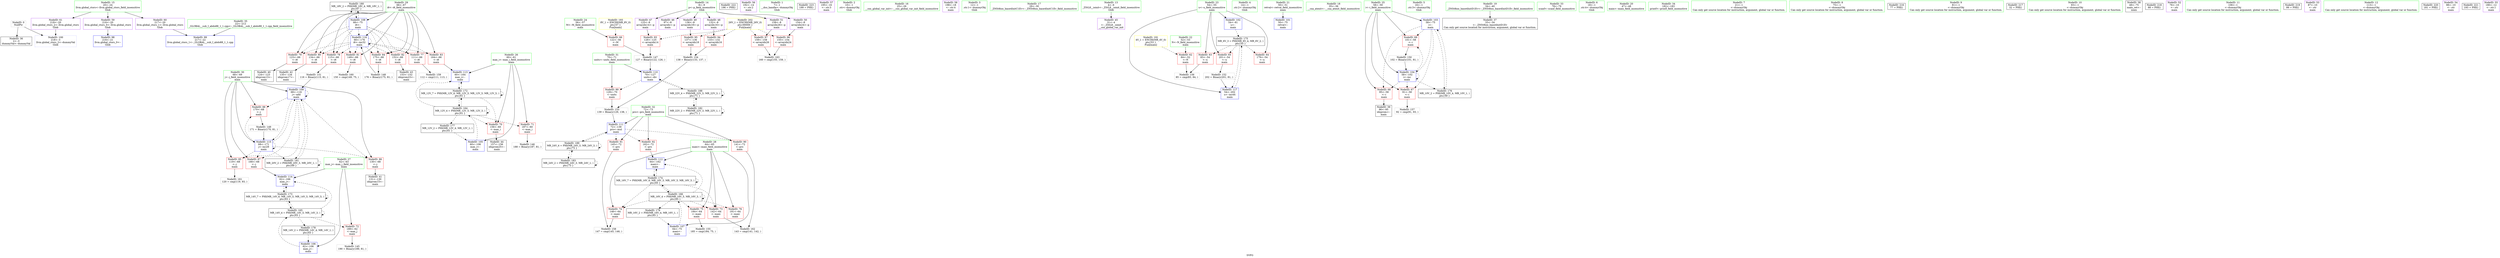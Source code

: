 digraph "SVFG" {
	label="SVFG";

	Node0x5605f76f0360 [shape=record,color=grey,label="{NodeID: 0\nNullPtr}"];
	Node0x5605f76f0360 -> Node0x5605f770b660[style=solid];
	Node0x5605f76f0360 -> Node0x5605f770c3c0[style=solid];
	Node0x5605f771ea90 [shape=record,color=black,label="{NodeID: 180\nMR_18V_2 = PHI(MR_18V_4, MR_18V_1, )\npts\{67 \}\n}"];
	Node0x5605f771ea90 -> Node0x5605f770ca70[style=dashed];
	Node0x5605f770c0f0 [shape=record,color=red,label="{NodeID: 97\n159\<--158\n\<--arrayidx26\nmain\n}"];
	Node0x5605f770c0f0 -> Node0x5605f7714940[style=solid];
	Node0x5605f76f1110 [shape=record,color=green,label="{NodeID: 14\n8\<--9\np\<--p_field_insensitive\nGlob }"];
	Node0x5605f76f1110 -> Node0x5605f770be80[style=solid];
	Node0x5605f76f1110 -> Node0x5605f770bf50[style=solid];
	Node0x5605f76f1110 -> Node0x5605f770d040[style=solid];
	Node0x5605f76f1110 -> Node0x5605f770d110[style=solid];
	Node0x5605f76f1110 -> Node0x5605f770d1e0[style=solid];
	Node0x5605f76f1110 -> Node0x5605f770d2b0[style=solid];
	Node0x5605f770cce0 [shape=record,color=blue,label="{NodeID: 111\n72\<--139\npro\<--mul\nmain\n}"];
	Node0x5605f770cce0 -> Node0x5605f770f2f0[style=dashed];
	Node0x5605f770cce0 -> Node0x5605f770f3c0[style=dashed];
	Node0x5605f770cce0 -> Node0x5605f770f490[style=dashed];
	Node0x5605f770cce0 -> Node0x5605f7721790[style=dashed];
	Node0x5605f770afe0 [shape=record,color=green,label="{NodeID: 28\n64\<--65\nmaxi\<--maxi_field_insensitive\nmain\n}"];
	Node0x5605f770afe0 -> Node0x5605f770e520[style=solid];
	Node0x5605f770afe0 -> Node0x5605f770e5f0[style=solid];
	Node0x5605f770afe0 -> Node0x5605f770e6c0[style=solid];
	Node0x5605f770afe0 -> Node0x5605f770e790[style=solid];
	Node0x5605f770afe0 -> Node0x5605f770c9a0[style=solid];
	Node0x5605f770afe0 -> Node0x5605f770cdb0[style=solid];
	Node0x5605f770bb40 [shape=record,color=black,label="{NodeID: 42\n135\<--134\nidxprom17\<--\nmain\n}"];
	Node0x5605f772f880 [shape=record,color=black,label="{NodeID: 222\n196 = PHI()\n}"];
	Node0x5605f770d6c0 [shape=record,color=purple,label="{NodeID: 56\n192\<--14\n\<--.str.2\nmain\n}"];
	Node0x5605f7713a40 [shape=record,color=grey,label="{NodeID: 153\n139 = Binary(129, 138, )\n}"];
	Node0x5605f7713a40 -> Node0x5605f770cce0[style=solid];
	Node0x5605f770e2b0 [shape=record,color=red,label="{NodeID: 70\n156\<--60\n\<--max_i\nmain\n}"];
	Node0x5605f770e2b0 -> Node0x5605f770bce0[style=solid];
	Node0x5605f770ee10 [shape=record,color=red,label="{NodeID: 84\n175\<--66\n\<--i6\nmain\n}"];
	Node0x5605f770ee10 -> Node0x5605f77132c0[style=solid];
	Node0x5605f76f0ab0 [shape=record,color=green,label="{NodeID: 1\n7\<--1\n__dso_handle\<--dummyObj\nGlob }"];
	Node0x5605f771ef90 [shape=record,color=black,label="{NodeID: 181\nMR_20V_2 = PHI(MR_20V_3, MR_20V_1, )\npts\{69 \}\n}"];
	Node0x5605f771ef90 -> Node0x5605f770cb40[style=dashed];
	Node0x5605f771ef90 -> Node0x5605f771ef90[style=dashed];
	Node0x5605f770c1c0 [shape=record,color=blue,label="{NodeID: 98\n216\<--21\nllvm.global_ctors_0\<--\nGlob }"];
	Node0x5605f76f11e0 [shape=record,color=green,label="{NodeID: 15\n20\<--24\nllvm.global_ctors\<--llvm.global_ctors_field_insensitive\nGlob }"];
	Node0x5605f76f11e0 -> Node0x5605f770d930[style=solid];
	Node0x5605f76f11e0 -> Node0x5605f770da30[style=solid];
	Node0x5605f76f11e0 -> Node0x5605f770db30[style=solid];
	Node0x5605f770cdb0 [shape=record,color=blue,label="{NodeID: 112\n64\<--162\nmaxi\<--\nmain\n}"];
	Node0x5605f770cdb0 -> Node0x5605f771cc90[style=dashed];
	Node0x5605f770b0b0 [shape=record,color=green,label="{NodeID: 29\n66\<--67\ni6\<--i6_field_insensitive\nmain\n}"];
	Node0x5605f770b0b0 -> Node0x5605f770e860[style=solid];
	Node0x5605f770b0b0 -> Node0x5605f770e930[style=solid];
	Node0x5605f770b0b0 -> Node0x5605f770ea00[style=solid];
	Node0x5605f770b0b0 -> Node0x5605f770ead0[style=solid];
	Node0x5605f770b0b0 -> Node0x5605f770eba0[style=solid];
	Node0x5605f770b0b0 -> Node0x5605f770ec70[style=solid];
	Node0x5605f770b0b0 -> Node0x5605f770ed40[style=solid];
	Node0x5605f770b0b0 -> Node0x5605f770ee10[style=solid];
	Node0x5605f770b0b0 -> Node0x5605f770ca70[style=solid];
	Node0x5605f770b0b0 -> Node0x5605f77118c0[style=solid];
	Node0x5605f770bc10 [shape=record,color=black,label="{NodeID: 43\n153\<--152\nidxprom23\<--\nmain\n}"];
	Node0x5605f772f980 [shape=record,color=black,label="{NodeID: 223\n199 = PHI()\n}"];
	Node0x5605f770d790 [shape=record,color=purple,label="{NodeID: 57\n195\<--16\n\<--.str.3\nmain\n}"];
	Node0x5605f7713bc0 [shape=record,color=grey,label="{NodeID: 154\n138 = Binary(133, 137, )\n}"];
	Node0x5605f7713bc0 -> Node0x5605f7713a40[style=solid];
	Node0x5605f770e380 [shape=record,color=red,label="{NodeID: 71\n187\<--60\n\<--max_i\nmain\n}"];
	Node0x5605f770e380 -> Node0x5605f7712fc0[style=solid];
	Node0x5605f770eee0 [shape=record,color=red,label="{NodeID: 85\n119\<--68\n\<--j\nmain\n}"];
	Node0x5605f770eee0 -> Node0x5605f7714640[style=solid];
	Node0x5605f76f06c0 [shape=record,color=green,label="{NodeID: 2\n10\<--1\n.str\<--dummyObj\nGlob }"];
	Node0x5605f771f490 [shape=record,color=black,label="{NodeID: 182\nMR_22V_2 = PHI(MR_22V_3, MR_22V_1, )\npts\{71 \}\n}"];
	Node0x5605f771f490 -> Node0x5605f771f490[style=dashed];
	Node0x5605f771f490 -> Node0x5605f7721290[style=dashed];
	Node0x5605f770c2c0 [shape=record,color=blue,label="{NodeID: 99\n217\<--22\nllvm.global_ctors_1\<--_GLOBAL__sub_I_abdo88_1_1.cpp\nGlob }"];
	Node0x5605f76f12b0 [shape=record,color=green,label="{NodeID: 16\n25\<--26\n__cxx_global_var_init\<--__cxx_global_var_init_field_insensitive\n}"];
	Node0x5605f770ce80 [shape=record,color=blue,label="{NodeID: 113\n60\<--164\nmax_i\<--\nmain\n}"];
	Node0x5605f770ce80 -> Node0x5605f771c290[style=dashed];
	Node0x5605f770b180 [shape=record,color=green,label="{NodeID: 30\n68\<--69\nj\<--j_field_insensitive\nmain\n}"];
	Node0x5605f770b180 -> Node0x5605f770eee0[style=solid];
	Node0x5605f770b180 -> Node0x5605f770efb0[style=solid];
	Node0x5605f770b180 -> Node0x5605f770f080[style=solid];
	Node0x5605f770b180 -> Node0x5605f770f150[style=solid];
	Node0x5605f770b180 -> Node0x5605f770cb40[style=solid];
	Node0x5605f770b180 -> Node0x5605f77117f0[style=solid];
	Node0x5605f770bce0 [shape=record,color=black,label="{NodeID: 44\n157\<--156\nidxprom25\<--\nmain\n}"];
	Node0x5605f770d860 [shape=record,color=purple,label="{NodeID: 58\n198\<--18\n\<--.str.4\nmain\n}"];
	Node0x5605f7713d40 [shape=record,color=grey,label="{NodeID: 155\n185 = cmp(184, 75, )\n}"];
	Node0x5605f770e450 [shape=record,color=red,label="{NodeID: 72\n189\<--62\n\<--max_j\nmain\n}"];
	Node0x5605f770e450 -> Node0x5605f7712e40[style=solid];
	Node0x5605f770efb0 [shape=record,color=red,label="{NodeID: 86\n130\<--68\n\<--j\nmain\n}"];
	Node0x5605f770efb0 -> Node0x5605f770ba70[style=solid];
	Node0x5605f76ef470 [shape=record,color=green,label="{NodeID: 3\n12\<--1\n.str.1\<--dummyObj\nGlob }"];
	Node0x5605f771f990 [shape=record,color=black,label="{NodeID: 183\nMR_24V_2 = PHI(MR_24V_3, MR_24V_1, )\npts\{73 \}\n}"];
	Node0x5605f771f990 -> Node0x5605f771f990[style=dashed];
	Node0x5605f771f990 -> Node0x5605f7721790[style=dashed];
	Node0x5605f770c3c0 [shape=record,color=blue, style = dotted,label="{NodeID: 100\n218\<--3\nllvm.global_ctors_2\<--dummyVal\nGlob }"];
	Node0x5605f76f1380 [shape=record,color=green,label="{NodeID: 17\n29\<--30\n_ZNSt8ios_base4InitC1Ev\<--_ZNSt8ios_base4InitC1Ev_field_insensitive\n}"];
	Node0x5605f770cf50 [shape=record,color=blue,label="{NodeID: 114\n62\<--166\nmax_j\<--\nmain\n}"];
	Node0x5605f770cf50 -> Node0x5605f771c790[style=dashed];
	Node0x5605f770b250 [shape=record,color=green,label="{NodeID: 31\n70\<--71\nunits\<--units_field_insensitive\nmain\n}"];
	Node0x5605f770b250 -> Node0x5605f770f220[style=solid];
	Node0x5605f770b250 -> Node0x5605f770cc10[style=solid];
	Node0x5605f770bdb0 [shape=record,color=purple,label="{NodeID: 45\n31\<--4\n\<--_ZStL8__ioinit\n__cxx_global_var_init\n}"];
	Node0x5605f770d930 [shape=record,color=purple,label="{NodeID: 59\n216\<--20\nllvm.global_ctors_0\<--llvm.global_ctors\nGlob }"];
	Node0x5605f770d930 -> Node0x5605f770c1c0[style=solid];
	Node0x5605f7713ec0 [shape=record,color=grey,label="{NodeID: 156\n85 = cmp(83, 84, )\n}"];
	Node0x5605f770e520 [shape=record,color=red,label="{NodeID: 73\n142\<--64\n\<--maxi\nmain\n}"];
	Node0x5605f770e520 -> Node0x5605f77147c0[style=solid];
	Node0x5605f770f080 [shape=record,color=red,label="{NodeID: 87\n166\<--68\n\<--j\nmain\n}"];
	Node0x5605f770f080 -> Node0x5605f770cf50[style=solid];
	Node0x5605f76f1db0 [shape=record,color=green,label="{NodeID: 4\n14\<--1\n.str.2\<--dummyObj\nGlob }"];
	Node0x5605f770c4c0 [shape=record,color=blue,label="{NodeID: 101\n50\<--75\nretval\<--\nmain\n}"];
	Node0x5605f76f1450 [shape=record,color=green,label="{NodeID: 18\n35\<--36\n__cxa_atexit\<--__cxa_atexit_field_insensitive\n}"];
	Node0x5605f77117f0 [shape=record,color=blue,label="{NodeID: 115\n68\<--171\nj\<--inc29\nmain\n}"];
	Node0x5605f77117f0 -> Node0x5605f770eee0[style=dashed];
	Node0x5605f77117f0 -> Node0x5605f770efb0[style=dashed];
	Node0x5605f77117f0 -> Node0x5605f770f080[style=dashed];
	Node0x5605f77117f0 -> Node0x5605f770f150[style=dashed];
	Node0x5605f77117f0 -> Node0x5605f770cb40[style=dashed];
	Node0x5605f77117f0 -> Node0x5605f77117f0[style=dashed];
	Node0x5605f77117f0 -> Node0x5605f771ef90[style=dashed];
	Node0x5605f770b320 [shape=record,color=green,label="{NodeID: 32\n72\<--73\npro\<--pro_field_insensitive\nmain\n}"];
	Node0x5605f770b320 -> Node0x5605f770f2f0[style=solid];
	Node0x5605f770b320 -> Node0x5605f770f3c0[style=solid];
	Node0x5605f770b320 -> Node0x5605f770f490[style=solid];
	Node0x5605f770b320 -> Node0x5605f770cce0[style=solid];
	Node0x5605f770be80 [shape=record,color=purple,label="{NodeID: 46\n97\<--8\narrayidx\<--p\nmain\n}"];
	Node0x5605f770da30 [shape=record,color=purple,label="{NodeID: 60\n217\<--20\nllvm.global_ctors_1\<--llvm.global_ctors\nGlob }"];
	Node0x5605f770da30 -> Node0x5605f770c2c0[style=solid];
	Node0x5605f7714040 [shape=record,color=grey,label="{NodeID: 157\n92 = cmp(91, 93, )\n}"];
	Node0x5605f770e5f0 [shape=record,color=red,label="{NodeID: 74\n146\<--64\n\<--maxi\nmain\n}"];
	Node0x5605f770e5f0 -> Node0x5605f77141c0[style=solid];
	Node0x5605f770f150 [shape=record,color=red,label="{NodeID: 88\n170\<--68\n\<--j\nmain\n}"];
	Node0x5605f770f150 -> Node0x5605f7713440[style=solid];
	Node0x5605f76f07b0 [shape=record,color=green,label="{NodeID: 5\n16\<--1\n.str.3\<--dummyObj\nGlob }"];
	Node0x5605f770c590 [shape=record,color=blue,label="{NodeID: 102\n54\<--81\nu\<--\nmain\n}"];
	Node0x5605f770c590 -> Node0x5605f771d190[style=dashed];
	Node0x5605f770a990 [shape=record,color=green,label="{NodeID: 19\n34\<--40\n_ZNSt8ios_base4InitD1Ev\<--_ZNSt8ios_base4InitD1Ev_field_insensitive\n}"];
	Node0x5605f770a990 -> Node0x5605f770b730[style=solid];
	Node0x5605f77118c0 [shape=record,color=blue,label="{NodeID: 116\n66\<--176\ni6\<--inc32\nmain\n}"];
	Node0x5605f77118c0 -> Node0x5605f770e860[style=dashed];
	Node0x5605f77118c0 -> Node0x5605f770e930[style=dashed];
	Node0x5605f77118c0 -> Node0x5605f770ea00[style=dashed];
	Node0x5605f77118c0 -> Node0x5605f770ead0[style=dashed];
	Node0x5605f77118c0 -> Node0x5605f770eba0[style=dashed];
	Node0x5605f77118c0 -> Node0x5605f770ec70[style=dashed];
	Node0x5605f77118c0 -> Node0x5605f770ed40[style=dashed];
	Node0x5605f77118c0 -> Node0x5605f770ee10[style=dashed];
	Node0x5605f77118c0 -> Node0x5605f77118c0[style=dashed];
	Node0x5605f77118c0 -> Node0x5605f771ea90[style=dashed];
	Node0x5605f770b3f0 [shape=record,color=green,label="{NodeID: 33\n78\<--79\nscanf\<--scanf_field_insensitive\n}"];
	Node0x5605f770bf50 [shape=record,color=purple,label="{NodeID: 47\n125\<--8\narrayidx14\<--p\nmain\n}"];
	Node0x5605f770bf50 -> Node0x5605f770f560[style=solid];
	Node0x5605f770db30 [shape=record,color=purple,label="{NodeID: 61\n218\<--20\nllvm.global_ctors_2\<--llvm.global_ctors\nGlob }"];
	Node0x5605f770db30 -> Node0x5605f770c3c0[style=solid];
	Node0x5605f77141c0 [shape=record,color=grey,label="{NodeID: 158\n147 = cmp(145, 146, )\n}"];
	Node0x5605f770e6c0 [shape=record,color=red,label="{NodeID: 75\n184\<--64\n\<--maxi\nmain\n}"];
	Node0x5605f770e6c0 -> Node0x5605f7713d40[style=solid];
	Node0x5605f771c290 [shape=record,color=black,label="{NodeID: 172\nMR_12V_7 = PHI(MR_12V_6, MR_12V_5, MR_12V_5, MR_12V_5, )\npts\{61 \}\n}"];
	Node0x5605f771c290 -> Node0x5605f770e2b0[style=dashed];
	Node0x5605f771c290 -> Node0x5605f770ce80[style=dashed];
	Node0x5605f771c290 -> Node0x5605f7719a90[style=dashed];
	Node0x5605f771c290 -> Node0x5605f771c290[style=dashed];
	Node0x5605f770f220 [shape=record,color=red,label="{NodeID: 89\n129\<--70\n\<--units\nmain\n}"];
	Node0x5605f770f220 -> Node0x5605f7713a40[style=solid];
	Node0x5605f76f0840 [shape=record,color=green,label="{NodeID: 6\n18\<--1\n.str.4\<--dummyObj\nGlob }"];
	Node0x5605f770c660 [shape=record,color=blue,label="{NodeID: 103\n58\<--75\ni\<--\nmain\n}"];
	Node0x5605f770c660 -> Node0x5605f770e040[style=dashed];
	Node0x5605f770c660 -> Node0x5605f770e110[style=dashed];
	Node0x5605f770c660 -> Node0x5605f770e1e0[style=dashed];
	Node0x5605f770c660 -> Node0x5605f770c730[style=dashed];
	Node0x5605f770c660 -> Node0x5605f771d690[style=dashed];
	Node0x5605f770aa20 [shape=record,color=green,label="{NodeID: 20\n47\<--48\nmain\<--main_field_insensitive\n}"];
	Node0x5605f7711990 [shape=record,color=blue,label="{NodeID: 117\n54\<--202\nu\<--inc44\nmain\n}"];
	Node0x5605f7711990 -> Node0x5605f771d190[style=dashed];
	Node0x5605f770b4c0 [shape=record,color=green,label="{NodeID: 34\n182\<--183\nprintf\<--printf_field_insensitive\n}"];
	Node0x5605f770d040 [shape=record,color=purple,label="{NodeID: 48\n132\<--8\narrayidx16\<--p\nmain\n}"];
	Node0x5605f770d040 -> Node0x5605f770f630[style=solid];
	Node0x5605f7712e40 [shape=record,color=grey,label="{NodeID: 145\n190 = Binary(189, 81, )\n}"];
	Node0x5605f770dc30 [shape=record,color=red,label="{NodeID: 62\n84\<--52\n\<--N\nmain\n}"];
	Node0x5605f770dc30 -> Node0x5605f7713ec0[style=solid];
	Node0x5605f7714340 [shape=record,color=grey,label="{NodeID: 159\n112 = cmp(111, 113, )\n}"];
	Node0x5605f770e790 [shape=record,color=red,label="{NodeID: 76\n191\<--64\n\<--maxi\nmain\n}"];
	Node0x5605f771c790 [shape=record,color=black,label="{NodeID: 173\nMR_14V_7 = PHI(MR_14V_6, MR_14V_5, MR_14V_5, MR_14V_5, )\npts\{63 \}\n}"];
	Node0x5605f771c790 -> Node0x5605f770cf50[style=dashed];
	Node0x5605f771c790 -> Node0x5605f7719f90[style=dashed];
	Node0x5605f771c790 -> Node0x5605f771c790[style=dashed];
	Node0x5605f770f2f0 [shape=record,color=red,label="{NodeID: 90\n141\<--72\n\<--pro\nmain\n}"];
	Node0x5605f770f2f0 -> Node0x5605f77147c0[style=solid];
	Node0x5605f76f0ba0 [shape=record,color=green,label="{NodeID: 7\n21\<--1\n\<--dummyObj\nCan only get source location for instruction, argument, global var or function.}"];
	Node0x5605f770c730 [shape=record,color=blue,label="{NodeID: 104\n58\<--102\ni\<--inc\nmain\n}"];
	Node0x5605f770c730 -> Node0x5605f770e040[style=dashed];
	Node0x5605f770c730 -> Node0x5605f770e110[style=dashed];
	Node0x5605f770c730 -> Node0x5605f770e1e0[style=dashed];
	Node0x5605f770c730 -> Node0x5605f770c730[style=dashed];
	Node0x5605f770c730 -> Node0x5605f771d690[style=dashed];
	Node0x5605f770aab0 [shape=record,color=green,label="{NodeID: 21\n50\<--51\nretval\<--retval_field_insensitive\nmain\n}"];
	Node0x5605f770aab0 -> Node0x5605f770c4c0[style=solid];
	Node0x5605f770b590 [shape=record,color=green,label="{NodeID: 35\n22\<--212\n_GLOBAL__sub_I_abdo88_1_1.cpp\<--_GLOBAL__sub_I_abdo88_1_1.cpp_field_insensitive\n}"];
	Node0x5605f770b590 -> Node0x5605f770c2c0[style=solid];
	Node0x5605f770d110 [shape=record,color=purple,label="{NodeID: 49\n136\<--8\narrayidx18\<--p\nmain\n}"];
	Node0x5605f770d110 -> Node0x5605f770f700[style=solid];
	Node0x5605f7712fc0 [shape=record,color=grey,label="{NodeID: 146\n188 = Binary(187, 81, )\n}"];
	Node0x5605f770dd00 [shape=record,color=red,label="{NodeID: 63\n83\<--54\n\<--u\nmain\n}"];
	Node0x5605f770dd00 -> Node0x5605f7713ec0[style=solid];
	Node0x5605f77144c0 [shape=record,color=grey,label="{NodeID: 160\n150 = cmp(149, 75, )\n}"];
	Node0x5605f770e860 [shape=record,color=red,label="{NodeID: 77\n111\<--66\n\<--i6\nmain\n}"];
	Node0x5605f770e860 -> Node0x5605f7714340[style=solid];
	Node0x5605f771cc90 [shape=record,color=black,label="{NodeID: 174\nMR_16V_7 = PHI(MR_16V_6, MR_16V_5, MR_16V_5, MR_16V_5, )\npts\{65 \}\n}"];
	Node0x5605f771cc90 -> Node0x5605f770e520[style=dashed];
	Node0x5605f771cc90 -> Node0x5605f770e5f0[style=dashed];
	Node0x5605f771cc90 -> Node0x5605f770cdb0[style=dashed];
	Node0x5605f771cc90 -> Node0x5605f771a490[style=dashed];
	Node0x5605f771cc90 -> Node0x5605f771cc90[style=dashed];
	Node0x5605f770f3c0 [shape=record,color=red,label="{NodeID: 91\n145\<--72\n\<--pro\nmain\n}"];
	Node0x5605f770f3c0 -> Node0x5605f77141c0[style=solid];
	Node0x5605f76f0c30 [shape=record,color=green,label="{NodeID: 8\n75\<--1\n\<--dummyObj\nCan only get source location for instruction, argument, global var or function.}"];
	Node0x5605f7721290 [shape=record,color=black,label="{NodeID: 188\nMR_22V_4 = PHI(MR_22V_5, MR_22V_3, )\npts\{71 \}\n}"];
	Node0x5605f7721290 -> Node0x5605f770cc10[style=dashed];
	Node0x5605f7721290 -> Node0x5605f771f490[style=dashed];
	Node0x5605f7721290 -> Node0x5605f7721290[style=dashed];
	Node0x5605f770c800 [shape=record,color=blue,label="{NodeID: 105\n60\<--106\nmax_i\<--\nmain\n}"];
	Node0x5605f770c800 -> Node0x5605f7719a90[style=dashed];
	Node0x5605f770ab40 [shape=record,color=green,label="{NodeID: 22\n52\<--53\nN\<--N_field_insensitive\nmain\n}"];
	Node0x5605f770ab40 -> Node0x5605f770dc30[style=solid];
	Node0x5605f7724980 [shape=record,color=yellow,style=double,label="{NodeID: 202\n26V_1 = ENCHI(MR_26V_0)\npts\{90000 \}\nFun[main]}"];
	Node0x5605f7724980 -> Node0x5605f770f560[style=dashed];
	Node0x5605f7724980 -> Node0x5605f770f630[style=dashed];
	Node0x5605f7724980 -> Node0x5605f770f700[style=dashed];
	Node0x5605f7724980 -> Node0x5605f770c020[style=dashed];
	Node0x5605f7724980 -> Node0x5605f770c0f0[style=dashed];
	Node0x5605f770b660 [shape=record,color=black,label="{NodeID: 36\n2\<--3\ndummyVal\<--dummyVal\n}"];
	Node0x5605f7524550 [shape=record,color=black,label="{NodeID: 216\n77 = PHI()\n}"];
	Node0x5605f770d1e0 [shape=record,color=purple,label="{NodeID: 50\n154\<--8\narrayidx24\<--p\nmain\n}"];
	Node0x5605f770d1e0 -> Node0x5605f770c020[style=solid];
	Node0x5605f7713140 [shape=record,color=grey,label="{NodeID: 147\n127 = Binary(122, 126, )\n}"];
	Node0x5605f7713140 -> Node0x5605f770cc10[style=solid];
	Node0x5605f770ddd0 [shape=record,color=red,label="{NodeID: 64\n179\<--54\n\<--u\nmain\n}"];
	Node0x5605f7714640 [shape=record,color=grey,label="{NodeID: 161\n120 = cmp(119, 93, )\n}"];
	Node0x5605f770e930 [shape=record,color=red,label="{NodeID: 78\n115\<--66\n\<--i6\nmain\n}"];
	Node0x5605f770e930 -> Node0x5605f7713740[style=solid];
	Node0x5605f771d190 [shape=record,color=black,label="{NodeID: 175\nMR_6V_3 = PHI(MR_6V_4, MR_6V_2, )\npts\{55 \}\n}"];
	Node0x5605f771d190 -> Node0x5605f770dd00[style=dashed];
	Node0x5605f771d190 -> Node0x5605f770ddd0[style=dashed];
	Node0x5605f771d190 -> Node0x5605f770dea0[style=dashed];
	Node0x5605f771d190 -> Node0x5605f7711990[style=dashed];
	Node0x5605f770f490 [shape=record,color=red,label="{NodeID: 92\n162\<--72\n\<--pro\nmain\n}"];
	Node0x5605f770f490 -> Node0x5605f770cdb0[style=solid];
	Node0x5605f76f0d80 [shape=record,color=green,label="{NodeID: 9\n81\<--1\n\<--dummyObj\nCan only get source location for instruction, argument, global var or function.}"];
	Node0x5605f7721790 [shape=record,color=black,label="{NodeID: 189\nMR_24V_4 = PHI(MR_24V_5, MR_24V_3, )\npts\{73 \}\n}"];
	Node0x5605f7721790 -> Node0x5605f770cce0[style=dashed];
	Node0x5605f7721790 -> Node0x5605f771f990[style=dashed];
	Node0x5605f7721790 -> Node0x5605f7721790[style=dashed];
	Node0x5605f770c8d0 [shape=record,color=blue,label="{NodeID: 106\n62\<--106\nmax_j\<--\nmain\n}"];
	Node0x5605f770c8d0 -> Node0x5605f7719f90[style=dashed];
	Node0x5605f770abd0 [shape=record,color=green,label="{NodeID: 23\n54\<--55\nu\<--u_field_insensitive\nmain\n}"];
	Node0x5605f770abd0 -> Node0x5605f770dd00[style=solid];
	Node0x5605f770abd0 -> Node0x5605f770ddd0[style=solid];
	Node0x5605f770abd0 -> Node0x5605f770dea0[style=solid];
	Node0x5605f770abd0 -> Node0x5605f770c590[style=solid];
	Node0x5605f770abd0 -> Node0x5605f7711990[style=solid];
	Node0x5605f770b730 [shape=record,color=black,label="{NodeID: 37\n33\<--34\n\<--_ZNSt8ios_base4InitD1Ev\nCan only get source location for instruction, argument, global var or function.}"];
	Node0x5605f772ec00 [shape=record,color=black,label="{NodeID: 217\n32 = PHI()\n}"];
	Node0x5605f770d2b0 [shape=record,color=purple,label="{NodeID: 51\n158\<--8\narrayidx26\<--p\nmain\n}"];
	Node0x5605f770d2b0 -> Node0x5605f770c0f0[style=solid];
	Node0x5605f77132c0 [shape=record,color=grey,label="{NodeID: 148\n176 = Binary(175, 81, )\n}"];
	Node0x5605f77132c0 -> Node0x5605f77118c0[style=solid];
	Node0x5605f770dea0 [shape=record,color=red,label="{NodeID: 65\n201\<--54\n\<--u\nmain\n}"];
	Node0x5605f770dea0 -> Node0x5605f77138c0[style=solid];
	Node0x5605f77147c0 [shape=record,color=grey,label="{NodeID: 162\n143 = cmp(141, 142, )\n}"];
	Node0x5605f770ea00 [shape=record,color=red,label="{NodeID: 79\n123\<--66\n\<--i6\nmain\n}"];
	Node0x5605f770ea00 -> Node0x5605f770b9a0[style=solid];
	Node0x5605f771d690 [shape=record,color=black,label="{NodeID: 176\nMR_10V_2 = PHI(MR_10V_4, MR_10V_1, )\npts\{59 \}\n}"];
	Node0x5605f771d690 -> Node0x5605f770c660[style=dashed];
	Node0x5605f770f560 [shape=record,color=red,label="{NodeID: 93\n126\<--125\n\<--arrayidx14\nmain\n}"];
	Node0x5605f770f560 -> Node0x5605f7713140[style=solid];
	Node0x5605f76f0e10 [shape=record,color=green,label="{NodeID: 10\n93\<--1\n\<--dummyObj\nCan only get source location for instruction, argument, global var or function.}"];
	Node0x5605f770c9a0 [shape=record,color=blue,label="{NodeID: 107\n64\<--75\nmaxi\<--\nmain\n}"];
	Node0x5605f770c9a0 -> Node0x5605f771a490[style=dashed];
	Node0x5605f770aca0 [shape=record,color=green,label="{NodeID: 24\n56\<--57\nM\<--M_field_insensitive\nmain\n}"];
	Node0x5605f770aca0 -> Node0x5605f770df70[style=solid];
	Node0x5605f770b800 [shape=record,color=black,label="{NodeID: 38\n49\<--75\nmain_ret\<--\nmain\n}"];
	Node0x5605f772f480 [shape=record,color=black,label="{NodeID: 218\n88 = PHI()\n}"];
	Node0x5605f770d380 [shape=record,color=purple,label="{NodeID: 52\n76\<--10\n\<--.str\nmain\n}"];
	Node0x5605f7713440 [shape=record,color=grey,label="{NodeID: 149\n171 = Binary(170, 81, )\n}"];
	Node0x5605f7713440 -> Node0x5605f77117f0[style=solid];
	Node0x5605f770df70 [shape=record,color=red,label="{NodeID: 66\n122\<--56\n\<--M\nmain\n}"];
	Node0x5605f770df70 -> Node0x5605f7713140[style=solid];
	Node0x5605f7714940 [shape=record,color=grey,label="{NodeID: 163\n160 = cmp(155, 159, )\n}"];
	Node0x5605f770ead0 [shape=record,color=red,label="{NodeID: 80\n134\<--66\n\<--i6\nmain\n}"];
	Node0x5605f770ead0 -> Node0x5605f770bb40[style=solid];
	Node0x5605f771db90 [shape=record,color=black,label="{NodeID: 177\nMR_12V_2 = PHI(MR_12V_4, MR_12V_1, )\npts\{61 \}\n}"];
	Node0x5605f771db90 -> Node0x5605f770c800[style=dashed];
	Node0x5605f770f630 [shape=record,color=red,label="{NodeID: 94\n133\<--132\n\<--arrayidx16\nmain\n}"];
	Node0x5605f770f630 -> Node0x5605f7713bc0[style=solid];
	Node0x5605f76f0ea0 [shape=record,color=green,label="{NodeID: 11\n106\<--1\n\<--dummyObj\nCan only get source location for instruction, argument, global var or function.}"];
	Node0x5605f77227b0 [shape=record,color=yellow,style=double,label="{NodeID: 191\n4V_1 = ENCHI(MR_4V_0)\npts\{53 \}\nFun[main]}"];
	Node0x5605f77227b0 -> Node0x5605f770dc30[style=dashed];
	Node0x5605f770ca70 [shape=record,color=blue,label="{NodeID: 108\n66\<--75\ni6\<--\nmain\n}"];
	Node0x5605f770ca70 -> Node0x5605f770e860[style=dashed];
	Node0x5605f770ca70 -> Node0x5605f770e930[style=dashed];
	Node0x5605f770ca70 -> Node0x5605f770ea00[style=dashed];
	Node0x5605f770ca70 -> Node0x5605f770ead0[style=dashed];
	Node0x5605f770ca70 -> Node0x5605f770eba0[style=dashed];
	Node0x5605f770ca70 -> Node0x5605f770ec70[style=dashed];
	Node0x5605f770ca70 -> Node0x5605f770ed40[style=dashed];
	Node0x5605f770ca70 -> Node0x5605f770ee10[style=dashed];
	Node0x5605f770ca70 -> Node0x5605f77118c0[style=dashed];
	Node0x5605f770ca70 -> Node0x5605f771ea90[style=dashed];
	Node0x5605f770ad70 [shape=record,color=green,label="{NodeID: 25\n58\<--59\ni\<--i_field_insensitive\nmain\n}"];
	Node0x5605f770ad70 -> Node0x5605f770e040[style=solid];
	Node0x5605f770ad70 -> Node0x5605f770e110[style=solid];
	Node0x5605f770ad70 -> Node0x5605f770e1e0[style=solid];
	Node0x5605f770ad70 -> Node0x5605f770c660[style=solid];
	Node0x5605f770ad70 -> Node0x5605f770c730[style=solid];
	Node0x5605f770b8d0 [shape=record,color=black,label="{NodeID: 39\n96\<--95\nidxprom\<--\nmain\n}"];
	Node0x5605f772f580 [shape=record,color=black,label="{NodeID: 219\n99 = PHI()\n}"];
	Node0x5605f770d450 [shape=record,color=purple,label="{NodeID: 53\n87\<--10\n\<--.str\nmain\n}"];
	Node0x5605f77135c0 [shape=record,color=grey,label="{NodeID: 150\n102 = Binary(101, 81, )\n}"];
	Node0x5605f77135c0 -> Node0x5605f770c730[style=solid];
	Node0x5605f770e040 [shape=record,color=red,label="{NodeID: 67\n91\<--58\n\<--i\nmain\n}"];
	Node0x5605f770e040 -> Node0x5605f7714040[style=solid];
	Node0x5605f7719a90 [shape=record,color=black,label="{NodeID: 164\nMR_12V_4 = PHI(MR_12V_5, MR_12V_3, )\npts\{61 \}\n}"];
	Node0x5605f7719a90 -> Node0x5605f770e2b0[style=dashed];
	Node0x5605f7719a90 -> Node0x5605f770e380[style=dashed];
	Node0x5605f7719a90 -> Node0x5605f770ce80[style=dashed];
	Node0x5605f7719a90 -> Node0x5605f7719a90[style=dashed];
	Node0x5605f7719a90 -> Node0x5605f771c290[style=dashed];
	Node0x5605f7719a90 -> Node0x5605f771db90[style=dashed];
	Node0x5605f770eba0 [shape=record,color=red,label="{NodeID: 81\n149\<--66\n\<--i6\nmain\n}"];
	Node0x5605f770eba0 -> Node0x5605f77144c0[style=solid];
	Node0x5605f771e090 [shape=record,color=black,label="{NodeID: 178\nMR_14V_2 = PHI(MR_14V_4, MR_14V_1, )\npts\{63 \}\n}"];
	Node0x5605f771e090 -> Node0x5605f770c8d0[style=dashed];
	Node0x5605f770f700 [shape=record,color=red,label="{NodeID: 95\n137\<--136\n\<--arrayidx18\nmain\n}"];
	Node0x5605f770f700 -> Node0x5605f7713bc0[style=solid];
	Node0x5605f76f0f70 [shape=record,color=green,label="{NodeID: 12\n113\<--1\n\<--dummyObj\nCan only get source location for instruction, argument, global var or function.}"];
	Node0x5605f770cb40 [shape=record,color=blue,label="{NodeID: 109\n68\<--116\nj\<--add\nmain\n}"];
	Node0x5605f770cb40 -> Node0x5605f770eee0[style=dashed];
	Node0x5605f770cb40 -> Node0x5605f770efb0[style=dashed];
	Node0x5605f770cb40 -> Node0x5605f770f080[style=dashed];
	Node0x5605f770cb40 -> Node0x5605f770f150[style=dashed];
	Node0x5605f770cb40 -> Node0x5605f770cb40[style=dashed];
	Node0x5605f770cb40 -> Node0x5605f77117f0[style=dashed];
	Node0x5605f770cb40 -> Node0x5605f771ef90[style=dashed];
	Node0x5605f770ae40 [shape=record,color=green,label="{NodeID: 26\n60\<--61\nmax_i\<--max_i_field_insensitive\nmain\n}"];
	Node0x5605f770ae40 -> Node0x5605f770e2b0[style=solid];
	Node0x5605f770ae40 -> Node0x5605f770e380[style=solid];
	Node0x5605f770ae40 -> Node0x5605f770c800[style=solid];
	Node0x5605f770ae40 -> Node0x5605f770ce80[style=solid];
	Node0x5605f770b9a0 [shape=record,color=black,label="{NodeID: 40\n124\<--123\nidxprom13\<--\nmain\n}"];
	Node0x5605f772f680 [shape=record,color=black,label="{NodeID: 220\n181 = PHI()\n}"];
	Node0x5605f770d520 [shape=record,color=purple,label="{NodeID: 54\n98\<--10\n\<--.str\nmain\n}"];
	Node0x5605f7713740 [shape=record,color=grey,label="{NodeID: 151\n116 = Binary(115, 81, )\n}"];
	Node0x5605f7713740 -> Node0x5605f770cb40[style=solid];
	Node0x5605f770e110 [shape=record,color=red,label="{NodeID: 68\n95\<--58\n\<--i\nmain\n}"];
	Node0x5605f770e110 -> Node0x5605f770b8d0[style=solid];
	Node0x5605f7719f90 [shape=record,color=black,label="{NodeID: 165\nMR_14V_4 = PHI(MR_14V_5, MR_14V_3, )\npts\{63 \}\n}"];
	Node0x5605f7719f90 -> Node0x5605f770e450[style=dashed];
	Node0x5605f7719f90 -> Node0x5605f770cf50[style=dashed];
	Node0x5605f7719f90 -> Node0x5605f7719f90[style=dashed];
	Node0x5605f7719f90 -> Node0x5605f771c790[style=dashed];
	Node0x5605f7719f90 -> Node0x5605f771e090[style=dashed];
	Node0x5605f770ec70 [shape=record,color=red,label="{NodeID: 82\n152\<--66\n\<--i6\nmain\n}"];
	Node0x5605f770ec70 -> Node0x5605f770bc10[style=solid];
	Node0x5605f771e590 [shape=record,color=black,label="{NodeID: 179\nMR_16V_2 = PHI(MR_16V_4, MR_16V_1, )\npts\{65 \}\n}"];
	Node0x5605f771e590 -> Node0x5605f770c9a0[style=dashed];
	Node0x5605f770c020 [shape=record,color=red,label="{NodeID: 96\n155\<--154\n\<--arrayidx24\nmain\n}"];
	Node0x5605f770c020 -> Node0x5605f7714940[style=solid];
	Node0x5605f76f1040 [shape=record,color=green,label="{NodeID: 13\n4\<--6\n_ZStL8__ioinit\<--_ZStL8__ioinit_field_insensitive\nGlob }"];
	Node0x5605f76f1040 -> Node0x5605f770bdb0[style=solid];
	Node0x5605f770f8b0 [shape=record,color=yellow,style=double,label="{NodeID: 193\n8V_1 = ENCHI(MR_8V_0)\npts\{57 \}\nFun[main]}"];
	Node0x5605f770f8b0 -> Node0x5605f770df70[style=dashed];
	Node0x5605f770cc10 [shape=record,color=blue,label="{NodeID: 110\n70\<--127\nunits\<--div\nmain\n}"];
	Node0x5605f770cc10 -> Node0x5605f770f220[style=dashed];
	Node0x5605f770cc10 -> Node0x5605f7721290[style=dashed];
	Node0x5605f770af10 [shape=record,color=green,label="{NodeID: 27\n62\<--63\nmax_j\<--max_j_field_insensitive\nmain\n}"];
	Node0x5605f770af10 -> Node0x5605f770e450[style=solid];
	Node0x5605f770af10 -> Node0x5605f770c8d0[style=solid];
	Node0x5605f770af10 -> Node0x5605f770cf50[style=solid];
	Node0x5605f770ba70 [shape=record,color=black,label="{NodeID: 41\n131\<--130\nidxprom15\<--\nmain\n}"];
	Node0x5605f772f780 [shape=record,color=black,label="{NodeID: 221\n193 = PHI()\n}"];
	Node0x5605f770d5f0 [shape=record,color=purple,label="{NodeID: 55\n180\<--12\n\<--.str.1\nmain\n}"];
	Node0x5605f77138c0 [shape=record,color=grey,label="{NodeID: 152\n202 = Binary(201, 81, )\n}"];
	Node0x5605f77138c0 -> Node0x5605f7711990[style=solid];
	Node0x5605f770e1e0 [shape=record,color=red,label="{NodeID: 69\n101\<--58\n\<--i\nmain\n}"];
	Node0x5605f770e1e0 -> Node0x5605f77135c0[style=solid];
	Node0x5605f771a490 [shape=record,color=black,label="{NodeID: 166\nMR_16V_4 = PHI(MR_16V_5, MR_16V_3, )\npts\{65 \}\n}"];
	Node0x5605f771a490 -> Node0x5605f770e520[style=dashed];
	Node0x5605f771a490 -> Node0x5605f770e5f0[style=dashed];
	Node0x5605f771a490 -> Node0x5605f770e6c0[style=dashed];
	Node0x5605f771a490 -> Node0x5605f770e790[style=dashed];
	Node0x5605f771a490 -> Node0x5605f770cdb0[style=dashed];
	Node0x5605f771a490 -> Node0x5605f771a490[style=dashed];
	Node0x5605f771a490 -> Node0x5605f771cc90[style=dashed];
	Node0x5605f771a490 -> Node0x5605f771e590[style=dashed];
	Node0x5605f770ed40 [shape=record,color=red,label="{NodeID: 83\n164\<--66\n\<--i6\nmain\n}"];
	Node0x5605f770ed40 -> Node0x5605f770ce80[style=solid];
}
